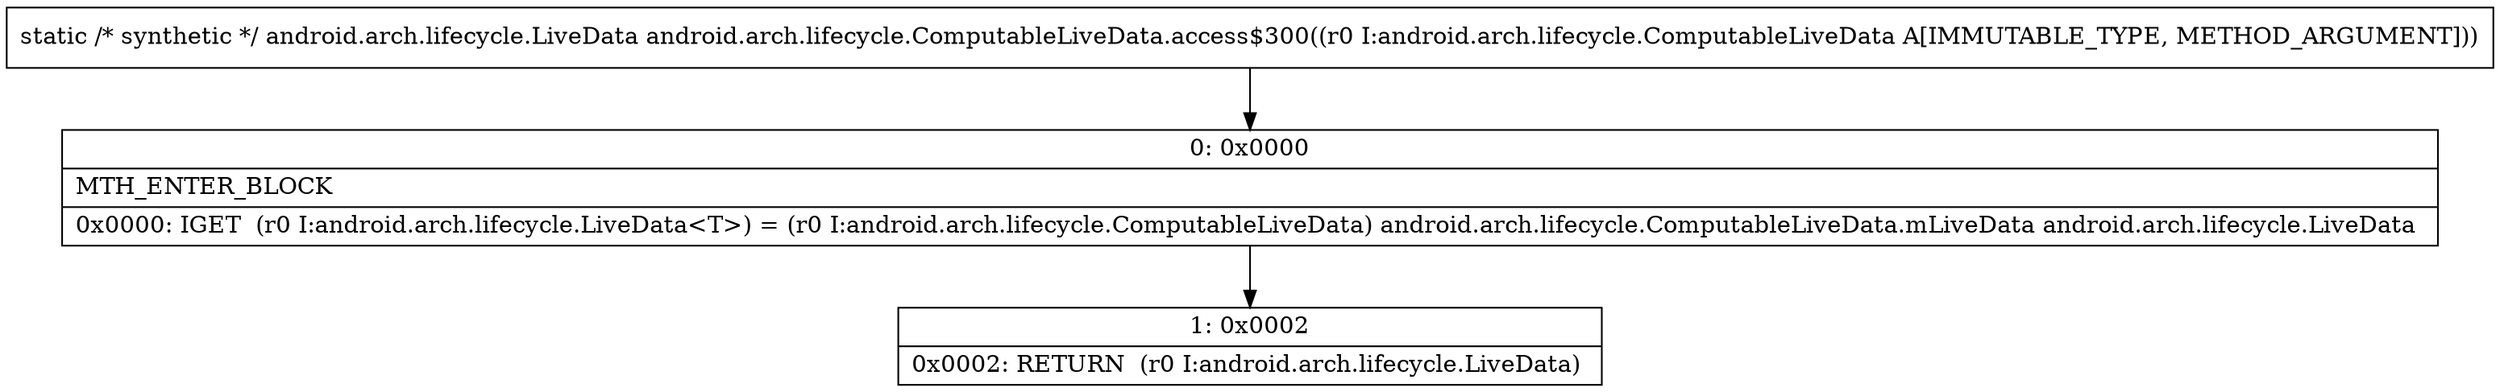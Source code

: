 digraph "CFG forandroid.arch.lifecycle.ComputableLiveData.access$300(Landroid\/arch\/lifecycle\/ComputableLiveData;)Landroid\/arch\/lifecycle\/LiveData;" {
Node_0 [shape=record,label="{0\:\ 0x0000|MTH_ENTER_BLOCK\l|0x0000: IGET  (r0 I:android.arch.lifecycle.LiveData\<T\>) = (r0 I:android.arch.lifecycle.ComputableLiveData) android.arch.lifecycle.ComputableLiveData.mLiveData android.arch.lifecycle.LiveData \l}"];
Node_1 [shape=record,label="{1\:\ 0x0002|0x0002: RETURN  (r0 I:android.arch.lifecycle.LiveData) \l}"];
MethodNode[shape=record,label="{static \/* synthetic *\/ android.arch.lifecycle.LiveData android.arch.lifecycle.ComputableLiveData.access$300((r0 I:android.arch.lifecycle.ComputableLiveData A[IMMUTABLE_TYPE, METHOD_ARGUMENT])) }"];
MethodNode -> Node_0;
Node_0 -> Node_1;
}


